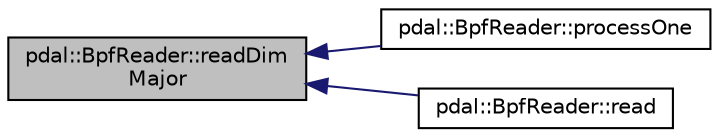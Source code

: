 digraph "pdal::BpfReader::readDimMajor"
{
  edge [fontname="Helvetica",fontsize="10",labelfontname="Helvetica",labelfontsize="10"];
  node [fontname="Helvetica",fontsize="10",shape=record];
  rankdir="LR";
  Node1 [label="pdal::BpfReader::readDim\lMajor",height=0.2,width=0.4,color="black", fillcolor="grey75", style="filled", fontcolor="black"];
  Node1 -> Node2 [dir="back",color="midnightblue",fontsize="10",style="solid",fontname="Helvetica"];
  Node2 [label="pdal::BpfReader::processOne",height=0.2,width=0.4,color="black", fillcolor="white", style="filled",URL="$classpdal_1_1BpfReader.html#a85669f95516049aa09cfd400debafa8b"];
  Node1 -> Node3 [dir="back",color="midnightblue",fontsize="10",style="solid",fontname="Helvetica"];
  Node3 [label="pdal::BpfReader::read",height=0.2,width=0.4,color="black", fillcolor="white", style="filled",URL="$classpdal_1_1BpfReader.html#aecc4cd2499cf156256d8de6c840d3191"];
}
